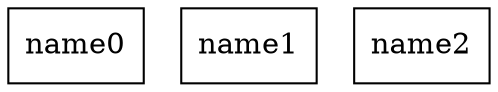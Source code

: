 digraph ok {
    node[shape ="rectangle" pos="0,0!"] "name0";
    node[shape ="rectangle" pos="1,1!"] "name1";
    node[shape ="rectangle" pos="5,2!"] "name2";
}
